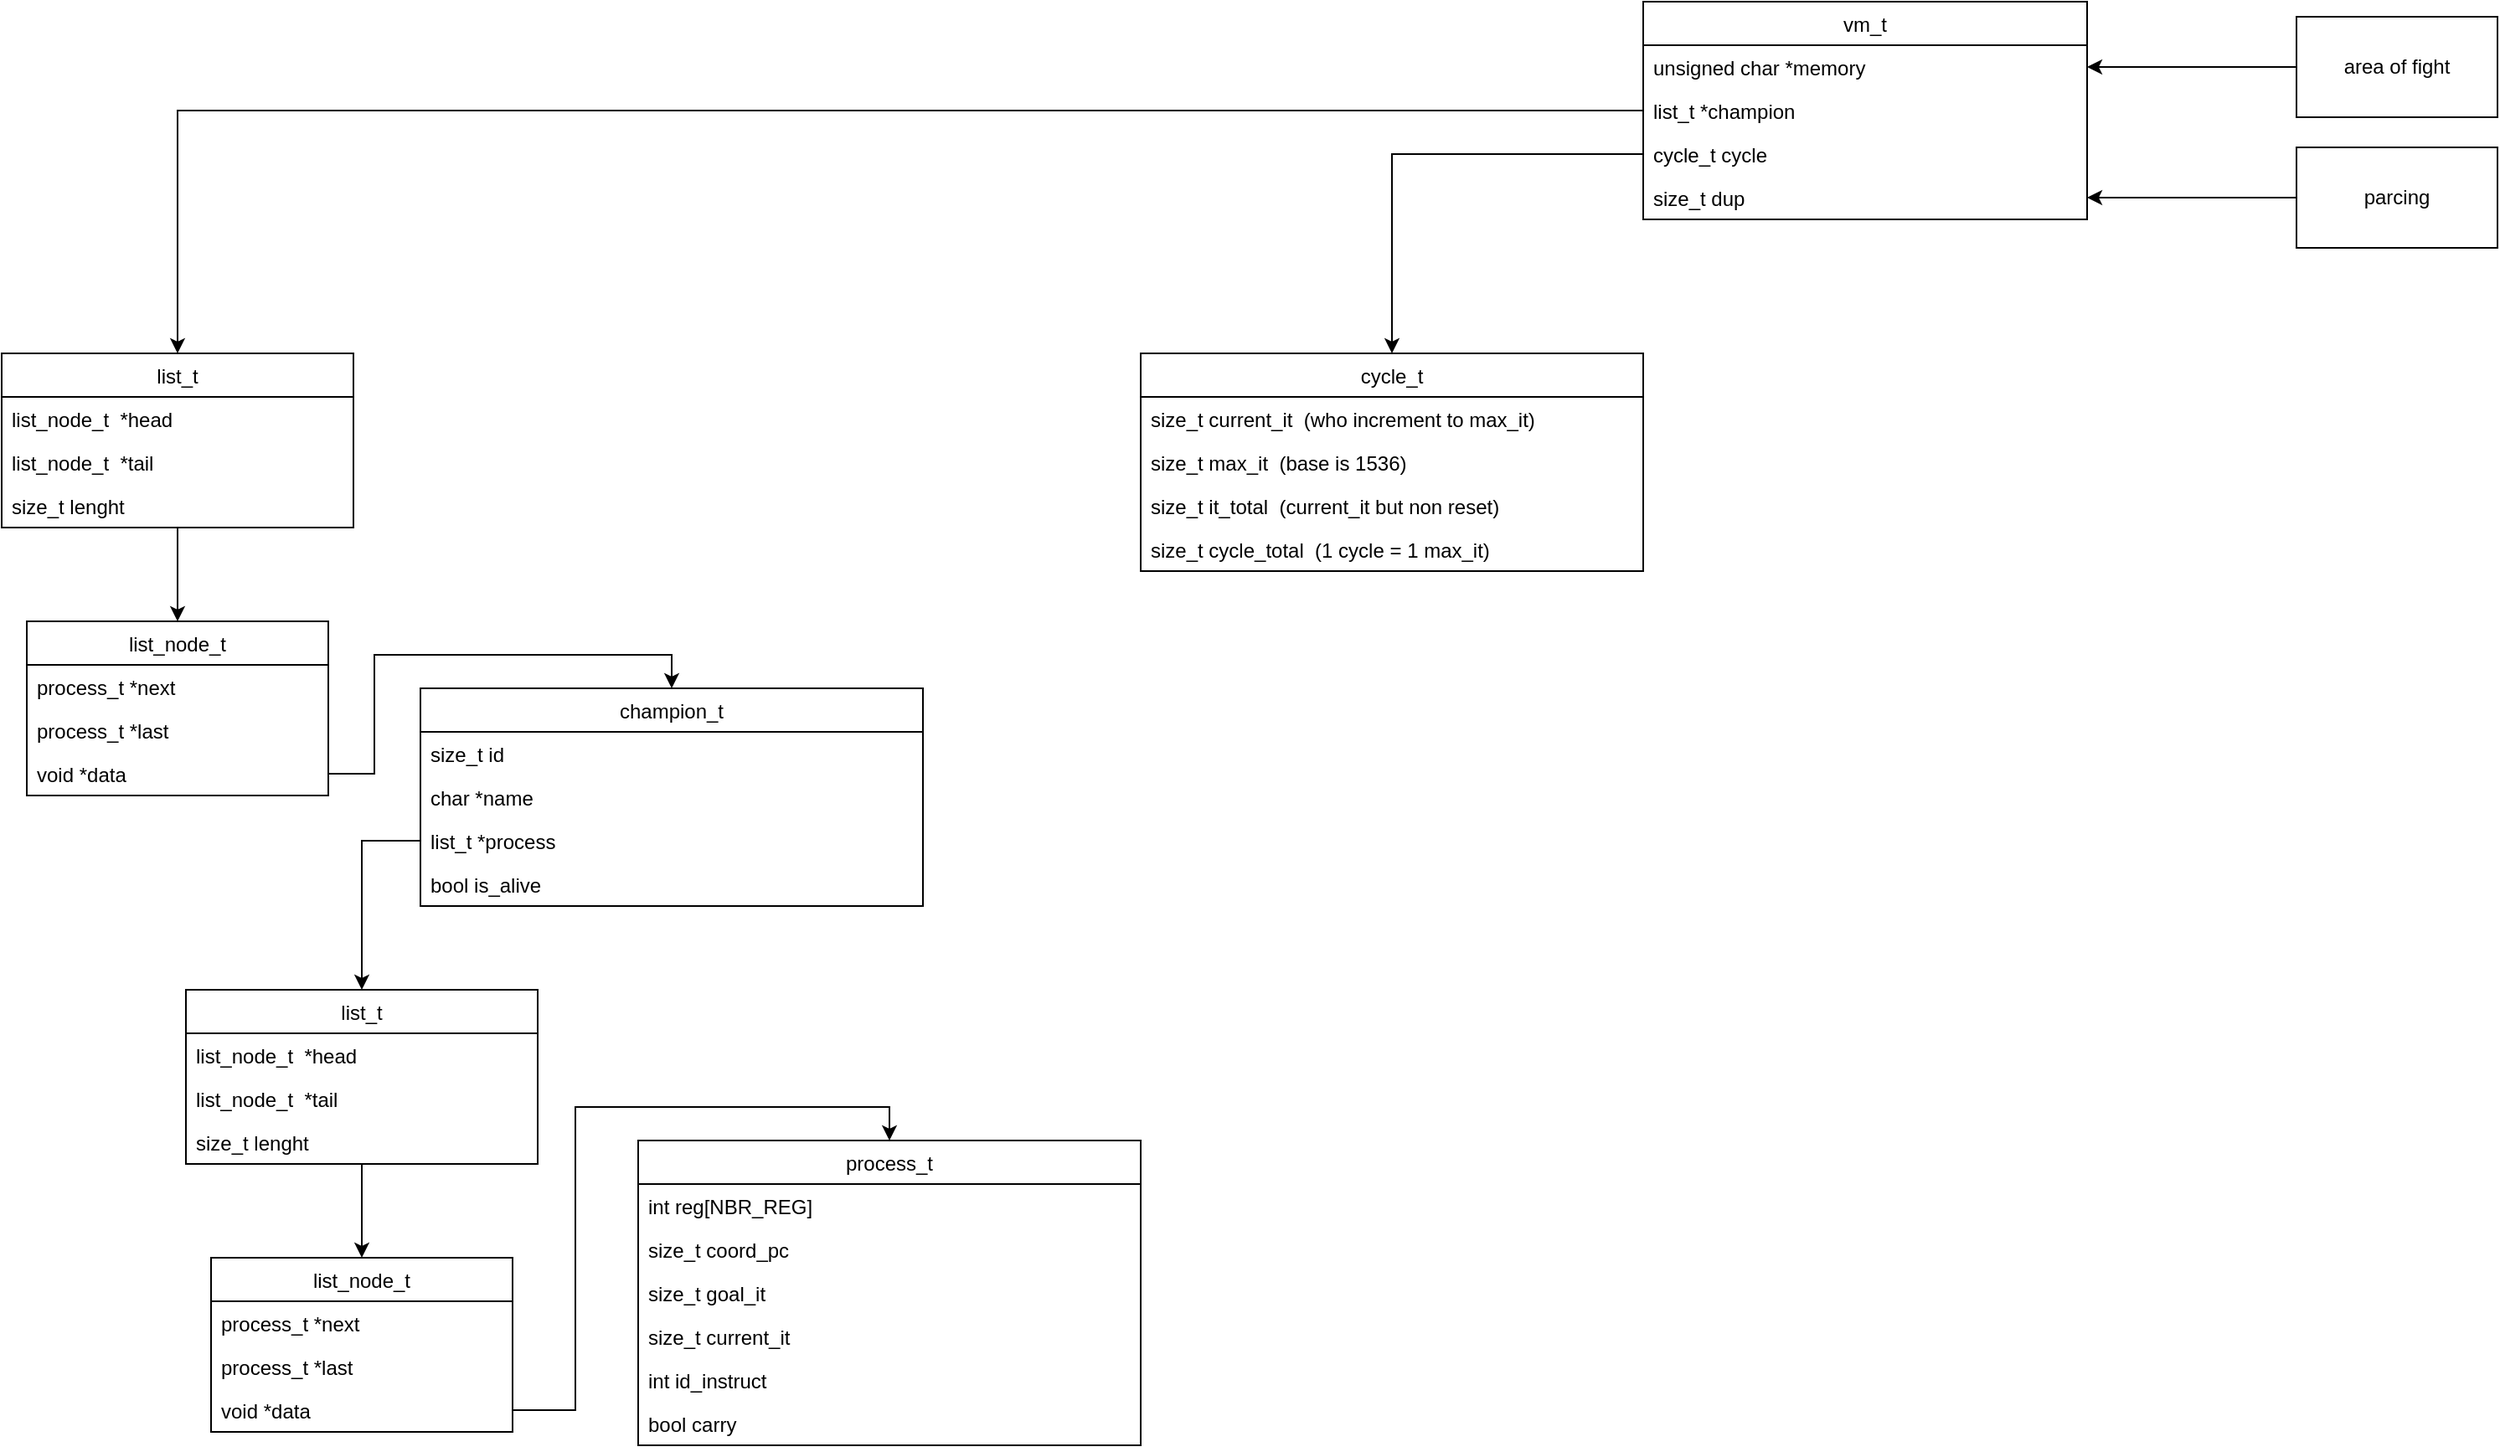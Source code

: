 <mxfile>
    <diagram id="sJNl7T-JgA-OTRm8y5UO" name="Page-1">
        <mxGraphModel dx="1444" dy="798" grid="1" gridSize="10" guides="1" tooltips="1" connect="1" arrows="1" fold="1" page="1" pageScale="1" pageWidth="850" pageHeight="1100" math="0" shadow="0">
            <root>
                <mxCell id="0"/>
                <mxCell id="1" parent="0"/>
                <mxCell id="gSWYZH3rOPVy1YwnoG2c-80" value="vm_t" style="swimlane;fontStyle=0;childLayout=stackLayout;horizontal=1;startSize=26;fillColor=none;horizontalStack=0;resizeParent=1;resizeParentMax=0;resizeLast=0;collapsible=1;marginBottom=0;" parent="1" vertex="1">
                    <mxGeometry x="1020" y="40" width="265" height="130" as="geometry"/>
                </mxCell>
                <mxCell id="gSWYZH3rOPVy1YwnoG2c-81" value="unsigned char *memory" style="text;strokeColor=none;fillColor=none;align=left;verticalAlign=top;spacingLeft=4;spacingRight=4;overflow=hidden;rotatable=0;points=[[0,0.5],[1,0.5]];portConstraint=eastwest;" parent="gSWYZH3rOPVy1YwnoG2c-80" vertex="1">
                    <mxGeometry y="26" width="265" height="26" as="geometry"/>
                </mxCell>
                <mxCell id="gSWYZH3rOPVy1YwnoG2c-82" value="list_t *champion&#10;" style="text;strokeColor=none;fillColor=none;align=left;verticalAlign=top;spacingLeft=4;spacingRight=4;overflow=hidden;rotatable=0;points=[[0,0.5],[1,0.5]];portConstraint=eastwest;" parent="gSWYZH3rOPVy1YwnoG2c-80" vertex="1">
                    <mxGeometry y="52" width="265" height="26" as="geometry"/>
                </mxCell>
                <mxCell id="gSWYZH3rOPVy1YwnoG2c-83" value="cycle_t cycle" style="text;strokeColor=none;fillColor=none;align=left;verticalAlign=top;spacingLeft=4;spacingRight=4;overflow=hidden;rotatable=0;points=[[0,0.5],[1,0.5]];portConstraint=eastwest;" parent="gSWYZH3rOPVy1YwnoG2c-80" vertex="1">
                    <mxGeometry y="78" width="265" height="26" as="geometry"/>
                </mxCell>
                <mxCell id="gSWYZH3rOPVy1YwnoG2c-84" value="size_t dup" style="text;strokeColor=none;fillColor=none;align=left;verticalAlign=top;spacingLeft=4;spacingRight=4;overflow=hidden;rotatable=0;points=[[0,0.5],[1,0.5]];portConstraint=eastwest;" parent="gSWYZH3rOPVy1YwnoG2c-80" vertex="1">
                    <mxGeometry y="104" width="265" height="26" as="geometry"/>
                </mxCell>
                <mxCell id="gSWYZH3rOPVy1YwnoG2c-87" style="edgeStyle=orthogonalEdgeStyle;rounded=0;orthogonalLoop=1;jettySize=auto;html=1;" parent="1" source="gSWYZH3rOPVy1YwnoG2c-85" target="gSWYZH3rOPVy1YwnoG2c-84" edge="1">
                    <mxGeometry relative="1" as="geometry"/>
                </mxCell>
                <mxCell id="gSWYZH3rOPVy1YwnoG2c-85" value="&lt;div&gt;parcing&lt;/div&gt;" style="rounded=0;whiteSpace=wrap;html=1;" parent="1" vertex="1">
                    <mxGeometry x="1410" y="127" width="120" height="60" as="geometry"/>
                </mxCell>
                <mxCell id="gSWYZH3rOPVy1YwnoG2c-89" style="edgeStyle=orthogonalEdgeStyle;rounded=0;orthogonalLoop=1;jettySize=auto;html=1;entryX=1;entryY=0.5;entryDx=0;entryDy=0;" parent="1" source="gSWYZH3rOPVy1YwnoG2c-88" target="gSWYZH3rOPVy1YwnoG2c-81" edge="1">
                    <mxGeometry relative="1" as="geometry"/>
                </mxCell>
                <mxCell id="gSWYZH3rOPVy1YwnoG2c-88" value="&lt;div&gt;area of fight&lt;br&gt;&lt;/div&gt;" style="rounded=0;whiteSpace=wrap;html=1;" parent="1" vertex="1">
                    <mxGeometry x="1410" y="49" width="120" height="60" as="geometry"/>
                </mxCell>
                <mxCell id="gSWYZH3rOPVy1YwnoG2c-94" value="cycle_t" style="swimlane;fontStyle=0;childLayout=stackLayout;horizontal=1;startSize=26;fillColor=none;horizontalStack=0;resizeParent=1;resizeParentMax=0;resizeLast=0;collapsible=1;marginBottom=0;" parent="1" vertex="1">
                    <mxGeometry x="720" y="250" width="300" height="130" as="geometry"/>
                </mxCell>
                <mxCell id="gSWYZH3rOPVy1YwnoG2c-95" value="size_t current_it  (who increment to max_it)" style="text;strokeColor=none;fillColor=none;align=left;verticalAlign=top;spacingLeft=4;spacingRight=4;overflow=hidden;rotatable=0;points=[[0,0.5],[1,0.5]];portConstraint=eastwest;" parent="gSWYZH3rOPVy1YwnoG2c-94" vertex="1">
                    <mxGeometry y="26" width="300" height="26" as="geometry"/>
                </mxCell>
                <mxCell id="gSWYZH3rOPVy1YwnoG2c-96" value="size_t max_it  (base is 1536)" style="text;strokeColor=none;fillColor=none;align=left;verticalAlign=top;spacingLeft=4;spacingRight=4;overflow=hidden;rotatable=0;points=[[0,0.5],[1,0.5]];portConstraint=eastwest;" parent="gSWYZH3rOPVy1YwnoG2c-94" vertex="1">
                    <mxGeometry y="52" width="300" height="26" as="geometry"/>
                </mxCell>
                <mxCell id="gSWYZH3rOPVy1YwnoG2c-97" value="size_t it_total  (current_it but non reset)" style="text;strokeColor=none;fillColor=none;align=left;verticalAlign=top;spacingLeft=4;spacingRight=4;overflow=hidden;rotatable=0;points=[[0,0.5],[1,0.5]];portConstraint=eastwest;" parent="gSWYZH3rOPVy1YwnoG2c-94" vertex="1">
                    <mxGeometry y="78" width="300" height="26" as="geometry"/>
                </mxCell>
                <mxCell id="gSWYZH3rOPVy1YwnoG2c-100" value="size_t cycle_total  (1 cycle = 1 max_it)" style="text;strokeColor=none;fillColor=none;align=left;verticalAlign=top;spacingLeft=4;spacingRight=4;overflow=hidden;rotatable=0;points=[[0,0.5],[1,0.5]];portConstraint=eastwest;" parent="gSWYZH3rOPVy1YwnoG2c-94" vertex="1">
                    <mxGeometry y="104" width="300" height="26" as="geometry"/>
                </mxCell>
                <mxCell id="gSWYZH3rOPVy1YwnoG2c-98" style="edgeStyle=orthogonalEdgeStyle;rounded=0;orthogonalLoop=1;jettySize=auto;html=1;entryX=0.5;entryY=0;entryDx=0;entryDy=0;" parent="1" source="gSWYZH3rOPVy1YwnoG2c-83" target="gSWYZH3rOPVy1YwnoG2c-94" edge="1">
                    <mxGeometry relative="1" as="geometry"/>
                </mxCell>
                <mxCell id="gSWYZH3rOPVy1YwnoG2c-101" value="champion_t" style="swimlane;fontStyle=0;childLayout=stackLayout;horizontal=1;startSize=26;fillColor=none;horizontalStack=0;resizeParent=1;resizeParentMax=0;resizeLast=0;collapsible=1;marginBottom=0;" parent="1" vertex="1">
                    <mxGeometry x="290" y="450" width="300" height="130" as="geometry"/>
                </mxCell>
                <mxCell id="gSWYZH3rOPVy1YwnoG2c-102" value="size_t id" style="text;strokeColor=none;fillColor=none;align=left;verticalAlign=top;spacingLeft=4;spacingRight=4;overflow=hidden;rotatable=0;points=[[0,0.5],[1,0.5]];portConstraint=eastwest;" parent="gSWYZH3rOPVy1YwnoG2c-101" vertex="1">
                    <mxGeometry y="26" width="300" height="26" as="geometry"/>
                </mxCell>
                <mxCell id="gSWYZH3rOPVy1YwnoG2c-103" value="char *name" style="text;strokeColor=none;fillColor=none;align=left;verticalAlign=top;spacingLeft=4;spacingRight=4;overflow=hidden;rotatable=0;points=[[0,0.5],[1,0.5]];portConstraint=eastwest;" parent="gSWYZH3rOPVy1YwnoG2c-101" vertex="1">
                    <mxGeometry y="52" width="300" height="26" as="geometry"/>
                </mxCell>
                <mxCell id="gSWYZH3rOPVy1YwnoG2c-104" value="list_t *process" style="text;strokeColor=none;fillColor=none;align=left;verticalAlign=top;spacingLeft=4;spacingRight=4;overflow=hidden;rotatable=0;points=[[0,0.5],[1,0.5]];portConstraint=eastwest;" parent="gSWYZH3rOPVy1YwnoG2c-101" vertex="1">
                    <mxGeometry y="78" width="300" height="26" as="geometry"/>
                </mxCell>
                <mxCell id="48" value="bool is_alive" style="text;strokeColor=none;fillColor=none;align=left;verticalAlign=top;spacingLeft=4;spacingRight=4;overflow=hidden;rotatable=0;points=[[0,0.5],[1,0.5]];portConstraint=eastwest;" vertex="1" parent="gSWYZH3rOPVy1YwnoG2c-101">
                    <mxGeometry y="104" width="300" height="26" as="geometry"/>
                </mxCell>
                <mxCell id="gSWYZH3rOPVy1YwnoG2c-109" value="process_t" style="swimlane;fontStyle=0;childLayout=stackLayout;horizontal=1;startSize=26;fillColor=none;horizontalStack=0;resizeParent=1;resizeParentMax=0;resizeLast=0;collapsible=1;marginBottom=0;" parent="1" vertex="1">
                    <mxGeometry x="420" y="720" width="300" height="182" as="geometry"/>
                </mxCell>
                <mxCell id="gSWYZH3rOPVy1YwnoG2c-110" value="int reg[NBR_REG]" style="text;strokeColor=none;fillColor=none;align=left;verticalAlign=top;spacingLeft=4;spacingRight=4;overflow=hidden;rotatable=0;points=[[0,0.5],[1,0.5]];portConstraint=eastwest;" parent="gSWYZH3rOPVy1YwnoG2c-109" vertex="1">
                    <mxGeometry y="26" width="300" height="26" as="geometry"/>
                </mxCell>
                <mxCell id="gSWYZH3rOPVy1YwnoG2c-111" value="size_t coord_pc" style="text;strokeColor=none;fillColor=none;align=left;verticalAlign=top;spacingLeft=4;spacingRight=4;overflow=hidden;rotatable=0;points=[[0,0.5],[1,0.5]];portConstraint=eastwest;" parent="gSWYZH3rOPVy1YwnoG2c-109" vertex="1">
                    <mxGeometry y="52" width="300" height="26" as="geometry"/>
                </mxCell>
                <mxCell id="gSWYZH3rOPVy1YwnoG2c-112" value="size_t goal_it" style="text;strokeColor=none;fillColor=none;align=left;verticalAlign=top;spacingLeft=4;spacingRight=4;overflow=hidden;rotatable=0;points=[[0,0.5],[1,0.5]];portConstraint=eastwest;" parent="gSWYZH3rOPVy1YwnoG2c-109" vertex="1">
                    <mxGeometry y="78" width="300" height="26" as="geometry"/>
                </mxCell>
                <mxCell id="gSWYZH3rOPVy1YwnoG2c-113" value="size_t current_it" style="text;strokeColor=none;fillColor=none;align=left;verticalAlign=top;spacingLeft=4;spacingRight=4;overflow=hidden;rotatable=0;points=[[0,0.5],[1,0.5]];portConstraint=eastwest;" parent="gSWYZH3rOPVy1YwnoG2c-109" vertex="1">
                    <mxGeometry y="104" width="300" height="26" as="geometry"/>
                </mxCell>
                <mxCell id="gSWYZH3rOPVy1YwnoG2c-114" value="int id_instruct" style="text;strokeColor=none;fillColor=none;align=left;verticalAlign=top;spacingLeft=4;spacingRight=4;overflow=hidden;rotatable=0;points=[[0,0.5],[1,0.5]];portConstraint=eastwest;" parent="gSWYZH3rOPVy1YwnoG2c-109" vertex="1">
                    <mxGeometry y="130" width="300" height="26" as="geometry"/>
                </mxCell>
                <mxCell id="gSWYZH3rOPVy1YwnoG2c-115" value="bool carry" style="text;strokeColor=none;fillColor=none;align=left;verticalAlign=top;spacingLeft=4;spacingRight=4;overflow=hidden;rotatable=0;points=[[0,0.5],[1,0.5]];portConstraint=eastwest;" parent="gSWYZH3rOPVy1YwnoG2c-109" vertex="1">
                    <mxGeometry y="156" width="300" height="26" as="geometry"/>
                </mxCell>
                <mxCell id="26" style="edgeStyle=orthogonalEdgeStyle;rounded=0;orthogonalLoop=1;jettySize=auto;html=1;entryX=0.5;entryY=0;entryDx=0;entryDy=0;" parent="1" source="12" target="22" edge="1">
                    <mxGeometry relative="1" as="geometry"/>
                </mxCell>
                <mxCell id="12" value="list_t" style="swimlane;fontStyle=0;childLayout=stackLayout;horizontal=1;startSize=26;fillColor=none;horizontalStack=0;resizeParent=1;resizeParentMax=0;resizeLast=0;collapsible=1;marginBottom=0;" parent="1" vertex="1">
                    <mxGeometry x="40" y="250" width="210" height="104" as="geometry"/>
                </mxCell>
                <mxCell id="16" value="list_node_t  *head" style="text;strokeColor=none;fillColor=none;align=left;verticalAlign=top;spacingLeft=4;spacingRight=4;overflow=hidden;rotatable=0;points=[[0,0.5],[1,0.5]];portConstraint=eastwest;" parent="12" vertex="1">
                    <mxGeometry y="26" width="210" height="26" as="geometry"/>
                </mxCell>
                <mxCell id="17" value="list_node_t  *tail" style="text;strokeColor=none;fillColor=none;align=left;verticalAlign=top;spacingLeft=4;spacingRight=4;overflow=hidden;rotatable=0;points=[[0,0.5],[1,0.5]];portConstraint=eastwest;" parent="12" vertex="1">
                    <mxGeometry y="52" width="210" height="26" as="geometry"/>
                </mxCell>
                <mxCell id="18" value="size_t lenght" style="text;strokeColor=none;fillColor=none;align=left;verticalAlign=top;spacingLeft=4;spacingRight=4;overflow=hidden;rotatable=0;points=[[0,0.5],[1,0.5]];portConstraint=eastwest;" parent="12" vertex="1">
                    <mxGeometry y="78" width="210" height="26" as="geometry"/>
                </mxCell>
                <mxCell id="21" style="edgeStyle=orthogonalEdgeStyle;rounded=0;orthogonalLoop=1;jettySize=auto;html=1;entryX=0.5;entryY=0;entryDx=0;entryDy=0;" parent="1" source="gSWYZH3rOPVy1YwnoG2c-82" target="12" edge="1">
                    <mxGeometry relative="1" as="geometry"/>
                </mxCell>
                <mxCell id="22" value="list_node_t" style="swimlane;fontStyle=0;childLayout=stackLayout;horizontal=1;startSize=26;fillColor=none;horizontalStack=0;resizeParent=1;resizeParentMax=0;resizeLast=0;collapsible=1;marginBottom=0;" parent="1" vertex="1">
                    <mxGeometry x="55" y="410" width="180" height="104" as="geometry"/>
                </mxCell>
                <mxCell id="23" value="process_t *next" style="text;strokeColor=none;fillColor=none;align=left;verticalAlign=top;spacingLeft=4;spacingRight=4;overflow=hidden;rotatable=0;points=[[0,0.5],[1,0.5]];portConstraint=eastwest;" parent="22" vertex="1">
                    <mxGeometry y="26" width="180" height="26" as="geometry"/>
                </mxCell>
                <mxCell id="24" value="process_t *last" style="text;strokeColor=none;fillColor=none;align=left;verticalAlign=top;spacingLeft=4;spacingRight=4;overflow=hidden;rotatable=0;points=[[0,0.5],[1,0.5]];portConstraint=eastwest;" parent="22" vertex="1">
                    <mxGeometry y="52" width="180" height="26" as="geometry"/>
                </mxCell>
                <mxCell id="25" value="void *data" style="text;strokeColor=none;fillColor=none;align=left;verticalAlign=top;spacingLeft=4;spacingRight=4;overflow=hidden;rotatable=0;points=[[0,0.5],[1,0.5]];portConstraint=eastwest;" parent="22" vertex="1">
                    <mxGeometry y="78" width="180" height="26" as="geometry"/>
                </mxCell>
                <mxCell id="27" style="edgeStyle=orthogonalEdgeStyle;rounded=0;orthogonalLoop=1;jettySize=auto;html=1;entryX=0.5;entryY=0;entryDx=0;entryDy=0;" parent="1" source="25" target="gSWYZH3rOPVy1YwnoG2c-101" edge="1">
                    <mxGeometry relative="1" as="geometry"/>
                </mxCell>
                <mxCell id="37" style="edgeStyle=orthogonalEdgeStyle;rounded=0;orthogonalLoop=1;jettySize=auto;html=1;entryX=0.5;entryY=0;entryDx=0;entryDy=0;" parent="1" source="38" target="42" edge="1">
                    <mxGeometry relative="1" as="geometry"/>
                </mxCell>
                <mxCell id="38" value="list_t" style="swimlane;fontStyle=0;childLayout=stackLayout;horizontal=1;startSize=26;fillColor=none;horizontalStack=0;resizeParent=1;resizeParentMax=0;resizeLast=0;collapsible=1;marginBottom=0;" parent="1" vertex="1">
                    <mxGeometry x="150" y="630" width="210" height="104" as="geometry"/>
                </mxCell>
                <mxCell id="39" value="list_node_t  *head" style="text;strokeColor=none;fillColor=none;align=left;verticalAlign=top;spacingLeft=4;spacingRight=4;overflow=hidden;rotatable=0;points=[[0,0.5],[1,0.5]];portConstraint=eastwest;" parent="38" vertex="1">
                    <mxGeometry y="26" width="210" height="26" as="geometry"/>
                </mxCell>
                <mxCell id="40" value="list_node_t  *tail" style="text;strokeColor=none;fillColor=none;align=left;verticalAlign=top;spacingLeft=4;spacingRight=4;overflow=hidden;rotatable=0;points=[[0,0.5],[1,0.5]];portConstraint=eastwest;" parent="38" vertex="1">
                    <mxGeometry y="52" width="210" height="26" as="geometry"/>
                </mxCell>
                <mxCell id="41" value="size_t lenght" style="text;strokeColor=none;fillColor=none;align=left;verticalAlign=top;spacingLeft=4;spacingRight=4;overflow=hidden;rotatable=0;points=[[0,0.5],[1,0.5]];portConstraint=eastwest;" parent="38" vertex="1">
                    <mxGeometry y="78" width="210" height="26" as="geometry"/>
                </mxCell>
                <mxCell id="42" value="list_node_t" style="swimlane;fontStyle=0;childLayout=stackLayout;horizontal=1;startSize=26;fillColor=none;horizontalStack=0;resizeParent=1;resizeParentMax=0;resizeLast=0;collapsible=1;marginBottom=0;" parent="1" vertex="1">
                    <mxGeometry x="165" y="790" width="180" height="104" as="geometry"/>
                </mxCell>
                <mxCell id="43" value="process_t *next" style="text;strokeColor=none;fillColor=none;align=left;verticalAlign=top;spacingLeft=4;spacingRight=4;overflow=hidden;rotatable=0;points=[[0,0.5],[1,0.5]];portConstraint=eastwest;" parent="42" vertex="1">
                    <mxGeometry y="26" width="180" height="26" as="geometry"/>
                </mxCell>
                <mxCell id="44" value="process_t *last" style="text;strokeColor=none;fillColor=none;align=left;verticalAlign=top;spacingLeft=4;spacingRight=4;overflow=hidden;rotatable=0;points=[[0,0.5],[1,0.5]];portConstraint=eastwest;" parent="42" vertex="1">
                    <mxGeometry y="52" width="180" height="26" as="geometry"/>
                </mxCell>
                <mxCell id="45" value="void *data" style="text;strokeColor=none;fillColor=none;align=left;verticalAlign=top;spacingLeft=4;spacingRight=4;overflow=hidden;rotatable=0;points=[[0,0.5],[1,0.5]];portConstraint=eastwest;" parent="42" vertex="1">
                    <mxGeometry y="78" width="180" height="26" as="geometry"/>
                </mxCell>
                <mxCell id="46" style="edgeStyle=orthogonalEdgeStyle;rounded=0;orthogonalLoop=1;jettySize=auto;html=1;entryX=0.5;entryY=0;entryDx=0;entryDy=0;" parent="1" source="gSWYZH3rOPVy1YwnoG2c-104" target="38" edge="1">
                    <mxGeometry relative="1" as="geometry"/>
                </mxCell>
                <mxCell id="47" style="edgeStyle=orthogonalEdgeStyle;rounded=0;orthogonalLoop=1;jettySize=auto;html=1;entryX=0.5;entryY=0;entryDx=0;entryDy=0;" parent="1" source="45" target="gSWYZH3rOPVy1YwnoG2c-109" edge="1">
                    <mxGeometry relative="1" as="geometry"/>
                </mxCell>
            </root>
        </mxGraphModel>
    </diagram>
</mxfile>